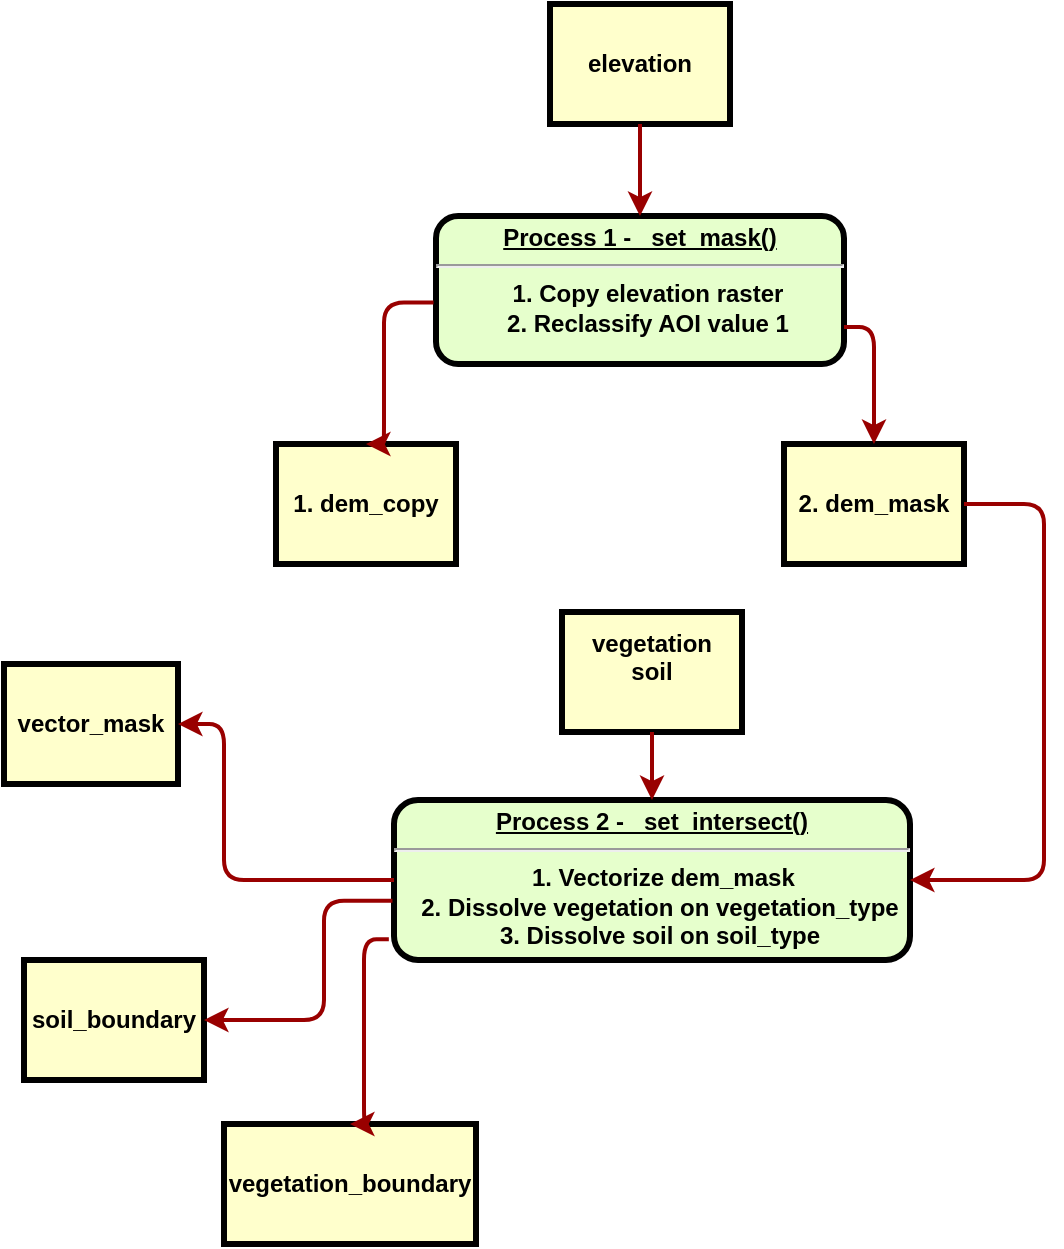 <mxfile version="13.6.5" type="github">
  <diagram name="Page-1" id="c7558073-3199-34d8-9f00-42111426c3f3">
    <mxGraphModel dx="1185" dy="639" grid="1" gridSize="10" guides="1" tooltips="1" connect="1" arrows="1" fold="1" page="1" pageScale="1" pageWidth="3300" pageHeight="4681" background="#ffffff" math="0" shadow="0">
      <root>
        <mxCell id="0" />
        <mxCell id="1" parent="0" />
        <mxCell id="2" value="&lt;p style=&quot;margin: 0px ; margin-top: 4px ; text-align: center ; text-decoration: underline&quot;&gt;&lt;strong&gt;Process 1 - _set_mask()&lt;br&gt;&lt;/strong&gt;&lt;/p&gt;&lt;hr&gt;&lt;p style=&quot;margin: 0px ; margin-left: 8px&quot;&gt;1. Copy elevation raster&lt;/p&gt;&lt;p style=&quot;margin: 0px ; margin-left: 8px&quot;&gt;2. Reclassify AOI value 1&lt;br&gt;&lt;/p&gt;" style="verticalAlign=middle;align=center;overflow=fill;fontSize=12;fontFamily=Helvetica;html=1;rounded=1;fontStyle=1;strokeWidth=3;fillColor=#E6FFCC" parent="1" vertex="1">
          <mxGeometry x="236" y="236" width="204" height="74" as="geometry" />
        </mxCell>
        <mxCell id="3" value="elevation" style="whiteSpace=wrap;align=center;verticalAlign=middle;fontStyle=1;strokeWidth=3;fillColor=#FFFFCC" parent="1" vertex="1">
          <mxGeometry x="293" y="130" width="90" height="60" as="geometry" />
        </mxCell>
        <mxCell id="4" value="1. dem_copy" style="whiteSpace=wrap;align=center;verticalAlign=middle;fontStyle=1;strokeWidth=3;fillColor=#FFFFCC" parent="1" vertex="1">
          <mxGeometry x="156" y="350" width="90" height="60" as="geometry" />
        </mxCell>
        <mxCell id="36" value="" style="edgeStyle=none;noEdgeStyle=1;strokeColor=#990000;strokeWidth=2" parent="1" source="3" target="2" edge="1">
          <mxGeometry width="100" height="100" relative="1" as="geometry">
            <mxPoint x="20" y="250" as="sourcePoint" />
            <mxPoint x="120" y="150" as="targetPoint" />
          </mxGeometry>
        </mxCell>
        <mxCell id="56" value="" style="edgeStyle=elbowEdgeStyle;elbow=horizontal;strokeColor=#990000;strokeWidth=2;entryX=0.5;entryY=0;entryDx=0;entryDy=0;exitX=-0.006;exitY=0.585;exitDx=0;exitDy=0;exitPerimeter=0;" parent="1" source="2" target="4" edge="1">
          <mxGeometry width="100" height="100" relative="1" as="geometry">
            <mxPoint x="50" y="500" as="sourcePoint" />
            <mxPoint x="280" y="391" as="targetPoint" />
            <Array as="points">
              <mxPoint x="210" y="310" />
            </Array>
          </mxGeometry>
        </mxCell>
        <mxCell id="DNQWh4Sn0xq9p9_cD_dc-96" style="edgeStyle=orthogonalEdgeStyle;rounded=0;orthogonalLoop=1;jettySize=auto;html=1;exitX=0.5;exitY=1;exitDx=0;exitDy=0;" edge="1" parent="1">
          <mxGeometry relative="1" as="geometry">
            <mxPoint x="321" y="361" as="sourcePoint" />
            <mxPoint x="321" y="361" as="targetPoint" />
          </mxGeometry>
        </mxCell>
        <mxCell id="DNQWh4Sn0xq9p9_cD_dc-100" value="2. dem_mask" style="whiteSpace=wrap;align=center;verticalAlign=middle;fontStyle=1;strokeWidth=3;fillColor=#FFFFCC" vertex="1" parent="1">
          <mxGeometry x="410" y="350" width="90" height="60" as="geometry" />
        </mxCell>
        <mxCell id="DNQWh4Sn0xq9p9_cD_dc-101" value="" style="edgeStyle=elbowEdgeStyle;elbow=horizontal;strokeColor=#990000;strokeWidth=2;entryX=0.5;entryY=0;entryDx=0;entryDy=0;exitX=1;exitY=0.75;exitDx=0;exitDy=0;" edge="1" parent="1" source="2" target="DNQWh4Sn0xq9p9_cD_dc-100">
          <mxGeometry width="100" height="100" relative="1" as="geometry">
            <mxPoint x="340" y="268" as="sourcePoint" />
            <mxPoint x="355" y="354" as="targetPoint" />
            <Array as="points">
              <mxPoint x="455" y="320" />
            </Array>
          </mxGeometry>
        </mxCell>
        <mxCell id="DNQWh4Sn0xq9p9_cD_dc-114" value="&lt;p style=&quot;margin: 0px ; margin-top: 4px ; text-align: center ; text-decoration: underline&quot;&gt;&lt;strong&gt;Process 2 - _set_intersect()&lt;br&gt;&lt;/strong&gt;&lt;/p&gt;&lt;hr&gt;&lt;p style=&quot;margin: 0px ; margin-left: 8px&quot;&gt;&amp;nbsp;1. Vectorize dem_mask&lt;/p&gt;&lt;p style=&quot;margin: 0px ; margin-left: 8px&quot;&gt;2. Dissolve vegetation on vegetation_type&lt;/p&gt;&lt;p style=&quot;margin: 0px ; margin-left: 8px&quot;&gt;3. Dissolve soil on soil_type&lt;br&gt;&lt;/p&gt;" style="verticalAlign=middle;align=center;overflow=fill;fontSize=12;fontFamily=Helvetica;html=1;rounded=1;fontStyle=1;strokeWidth=3;fillColor=#E6FFCC" vertex="1" parent="1">
          <mxGeometry x="215" y="528" width="258" height="80" as="geometry" />
        </mxCell>
        <mxCell id="DNQWh4Sn0xq9p9_cD_dc-115" value="vegetation&#xa;soil&#xa;" style="whiteSpace=wrap;align=center;verticalAlign=middle;fontStyle=1;strokeWidth=3;fillColor=#FFFFCC" vertex="1" parent="1">
          <mxGeometry x="299" y="434" width="90" height="60" as="geometry" />
        </mxCell>
        <mxCell id="DNQWh4Sn0xq9p9_cD_dc-117" value="" style="edgeStyle=none;noEdgeStyle=1;strokeColor=#990000;strokeWidth=2" edge="1" parent="1" source="DNQWh4Sn0xq9p9_cD_dc-115" target="DNQWh4Sn0xq9p9_cD_dc-114">
          <mxGeometry width="100" height="100" relative="1" as="geometry">
            <mxPoint x="80" y="558" as="sourcePoint" />
            <mxPoint x="180" y="458" as="targetPoint" />
          </mxGeometry>
        </mxCell>
        <mxCell id="DNQWh4Sn0xq9p9_cD_dc-120" style="edgeStyle=orthogonalEdgeStyle;rounded=0;orthogonalLoop=1;jettySize=auto;html=1;exitX=0.5;exitY=1;exitDx=0;exitDy=0;" edge="1" parent="1">
          <mxGeometry relative="1" as="geometry">
            <mxPoint x="381" y="669" as="sourcePoint" />
            <mxPoint x="381" y="669" as="targetPoint" />
          </mxGeometry>
        </mxCell>
        <mxCell id="DNQWh4Sn0xq9p9_cD_dc-121" value="vector_mask" style="whiteSpace=wrap;align=center;verticalAlign=middle;fontStyle=1;strokeWidth=3;fillColor=#FFFFCC" vertex="1" parent="1">
          <mxGeometry x="20" y="460" width="87" height="60" as="geometry" />
        </mxCell>
        <mxCell id="DNQWh4Sn0xq9p9_cD_dc-122" value="" style="edgeStyle=elbowEdgeStyle;elbow=horizontal;strokeColor=#990000;strokeWidth=2;entryX=1;entryY=0.5;entryDx=0;entryDy=0;exitX=0;exitY=0.5;exitDx=0;exitDy=0;" edge="1" parent="1" target="DNQWh4Sn0xq9p9_cD_dc-121" source="DNQWh4Sn0xq9p9_cD_dc-114">
          <mxGeometry width="100" height="100" relative="1" as="geometry">
            <mxPoint x="290" y="576" as="sourcePoint" />
            <mxPoint x="415" y="662" as="targetPoint" />
            <Array as="points">
              <mxPoint x="130" y="568" />
              <mxPoint x="165" y="614" />
              <mxPoint x="415" y="611" />
            </Array>
          </mxGeometry>
        </mxCell>
        <mxCell id="DNQWh4Sn0xq9p9_cD_dc-126" value="" style="edgeStyle=elbowEdgeStyle;elbow=horizontal;strokeColor=#990000;strokeWidth=2;entryX=1;entryY=0.5;entryDx=0;entryDy=0;exitX=1;exitY=0.5;exitDx=0;exitDy=0;" edge="1" parent="1" source="DNQWh4Sn0xq9p9_cD_dc-100" target="DNQWh4Sn0xq9p9_cD_dc-114">
          <mxGeometry width="100" height="100" relative="1" as="geometry">
            <mxPoint x="500" y="448" as="sourcePoint" />
            <mxPoint x="340" y="634" as="targetPoint" />
            <Array as="points">
              <mxPoint x="540" y="500" />
              <mxPoint x="455" y="500" />
            </Array>
          </mxGeometry>
        </mxCell>
        <mxCell id="DNQWh4Sn0xq9p9_cD_dc-128" value="soil_boundary" style="whiteSpace=wrap;align=center;verticalAlign=middle;fontStyle=1;strokeWidth=3;fillColor=#FFFFCC" vertex="1" parent="1">
          <mxGeometry x="30" y="608" width="90" height="60" as="geometry" />
        </mxCell>
        <mxCell id="DNQWh4Sn0xq9p9_cD_dc-129" value="" style="edgeStyle=elbowEdgeStyle;elbow=horizontal;strokeColor=#990000;strokeWidth=2;exitX=-0.003;exitY=0.629;exitDx=0;exitDy=0;entryX=1;entryY=0.5;entryDx=0;entryDy=0;exitPerimeter=0;" edge="1" parent="1" target="DNQWh4Sn0xq9p9_cD_dc-128" source="DNQWh4Sn0xq9p9_cD_dc-114">
          <mxGeometry width="100" height="100" relative="1" as="geometry">
            <mxPoint x="520" y="576" as="sourcePoint" />
            <mxPoint x="694" y="664" as="targetPoint" />
            <Array as="points">
              <mxPoint x="180" y="634" />
              <mxPoint x="200" y="604" />
              <mxPoint x="295" y="674" />
            </Array>
          </mxGeometry>
        </mxCell>
        <mxCell id="DNQWh4Sn0xq9p9_cD_dc-130" value="vegetation_boundary" style="whiteSpace=wrap;align=center;verticalAlign=middle;fontStyle=1;strokeWidth=3;fillColor=#FFFFCC" vertex="1" parent="1">
          <mxGeometry x="130" y="690" width="126" height="60" as="geometry" />
        </mxCell>
        <mxCell id="DNQWh4Sn0xq9p9_cD_dc-131" value="" style="edgeStyle=elbowEdgeStyle;elbow=horizontal;strokeColor=#990000;strokeWidth=2;exitX=-0.01;exitY=0.871;exitDx=0;exitDy=0;entryX=0.5;entryY=0;entryDx=0;entryDy=0;exitPerimeter=0;" edge="1" parent="1" target="DNQWh4Sn0xq9p9_cD_dc-130" source="DNQWh4Sn0xq9p9_cD_dc-114">
          <mxGeometry width="100" height="100" relative="1" as="geometry">
            <mxPoint x="630" y="576" as="sourcePoint" />
            <mxPoint x="804" y="664" as="targetPoint" />
            <Array as="points">
              <mxPoint x="200" y="630" />
            </Array>
          </mxGeometry>
        </mxCell>
      </root>
    </mxGraphModel>
  </diagram>
</mxfile>
